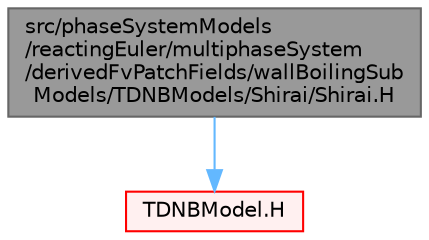 digraph "src/phaseSystemModels/reactingEuler/multiphaseSystem/derivedFvPatchFields/wallBoilingSubModels/TDNBModels/Shirai/Shirai.H"
{
 // LATEX_PDF_SIZE
  bgcolor="transparent";
  edge [fontname=Helvetica,fontsize=10,labelfontname=Helvetica,labelfontsize=10];
  node [fontname=Helvetica,fontsize=10,shape=box,height=0.2,width=0.4];
  Node1 [id="Node000001",label="src/phaseSystemModels\l/reactingEuler/multiphaseSystem\l/derivedFvPatchFields/wallBoilingSub\lModels/TDNBModels/Shirai/Shirai.H",height=0.2,width=0.4,color="gray40", fillcolor="grey60", style="filled", fontcolor="black",tooltip=" "];
  Node1 -> Node2 [id="edge1_Node000001_Node000002",color="steelblue1",style="solid",tooltip=" "];
  Node2 [id="Node000002",label="TDNBModel.H",height=0.2,width=0.4,color="red", fillcolor="#FFF0F0", style="filled",URL="$TDNBModel_8H.html",tooltip=" "];
}
